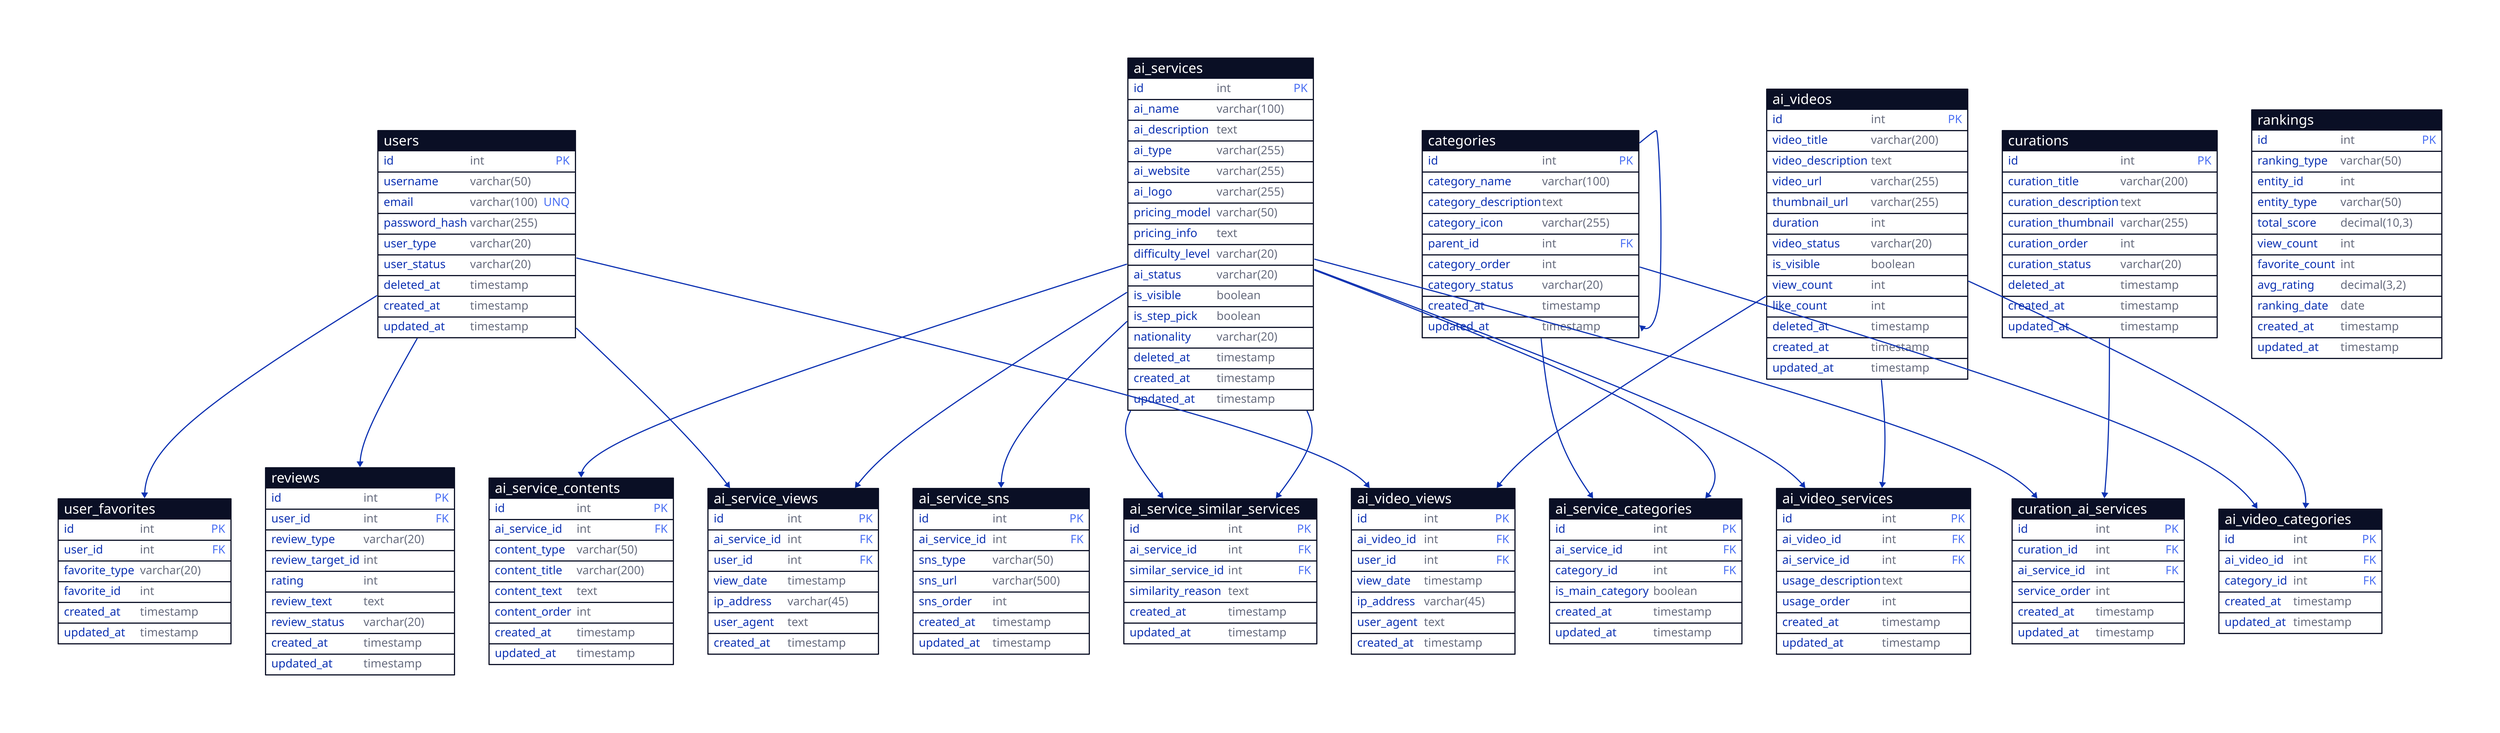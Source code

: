 # StepAI API Database Schema - AI 서비스 소개 및 이용방법 추천 서비스

# Users 테이블 (회원)
users: {
  shape: sql_table
  id: int {constraint: primary_key}
  username: varchar(50) 
  email: varchar(100) {constraint: unique}
  password_hash: varchar(255)
  user_type: varchar(20) # member, admin
  user_status: varchar(20) # active, inactive, pending, deleted
  deleted_at: timestamp
  created_at: timestamp
  updated_at: timestamp
}

# AI Services 테이블 (AI 서비스)
ai_services: {
  shape: sql_table
  id: int {constraint: primary_key}
  ai_name: varchar(100)
  ai_description: text
  ai_type: varchar(255) # LLM, RAG, GPTs, Image_Generation, Video_Generation, etc.
  ai_website: varchar(255)
  ai_logo: varchar(255)
  pricing_model: varchar(50) # free, freemium, paid, subscription
  pricing_info: text
  difficulty_level: varchar(20) # beginner, intermediate, advanced
  ai_status: varchar(20) # active, inactive, pending, deleted
  is_visible: boolean # 사이트 노출여부
  is_step_pick: boolean # Step Pick 여부
  nationality: varchar(20)
  deleted_at: timestamp
  created_at: timestamp
  updated_at: timestamp
}

# AI Videos 테이블 (AI 영상)
ai_videos: {
  shape: sql_table
  id: int {constraint: primary_key}
  video_title: varchar(200)
  video_description: text
  video_url: varchar(255)
  thumbnail_url: varchar(255)
  duration: int # 초 단위
  video_status: varchar(20) # active, inactive, pending, deleted
  is_visible: boolean # 사이트 노출여부
  view_count: int
  like_count: int
  deleted_at: timestamp
  created_at: timestamp
  updated_at: timestamp
}

# Categories 테이블 (카테고리 - 메인/서브 구조)
categories: {
  shape: sql_table
  id: int {constraint: primary_key}
  category_name: varchar(100)
  category_description: text
  category_icon: varchar(255)
  parent_id: int {constraint: foreign_key} # 부모 카테고리 ID (NULL이면 메인 카테고리)
  category_order: int
  category_status: varchar(20) # active, inactive
  created_at: timestamp
  updated_at: timestamp
}

# Curations 테이블 (큐레이션)
curations: {
  shape: sql_table
  id: int {constraint: primary_key}
  curation_title: varchar(200)
  curation_description: text
  curation_thumbnail: varchar(255)
  curation_order: int
  curation_status: varchar(20) # active, inactive, pending, deleted
  deleted_at: timestamp
  created_at: timestamp
  updated_at: timestamp
}

# AI Service Categories 테이블 (AI 서비스-카테고리 관계)
ai_service_categories: {
  shape: sql_table
  id: int {constraint: primary_key}
  ai_service_id: int {constraint: foreign_key}
  category_id: int {constraint: foreign_key}
  is_main_category: boolean # 메인(대표) 카테고리 여부
  created_at: timestamp
  updated_at: timestamp
}

# AI Video Categories 테이블 (AI 영상-카테고리 관계)
ai_video_categories: {
  shape: sql_table
  id: int {constraint: primary_key}
  ai_video_id: int {constraint: foreign_key}
  category_id: int {constraint: foreign_key}
  created_at: timestamp
  updated_at: timestamp
}

# AI Video Services 테이블 (AI 영상에서 사용된 AI 서비스)
ai_video_services: {
  shape: sql_table
  id: int {constraint: primary_key}
  ai_video_id: int {constraint: foreign_key}
  ai_service_id: int {constraint: foreign_key}
  usage_description: text
  usage_order: int # 사용 순서
  created_at: timestamp
  updated_at: timestamp
}

# Curation AI Services 테이블 (큐레이션에 포함된 AI 서비스)
curation_ai_services: {
  shape: sql_table
  id: int {constraint: primary_key}
  curation_id: int {constraint: foreign_key}
  ai_service_id: int {constraint: foreign_key}
  service_order: int # 큐레이션 내 순서
  created_at: timestamp
  updated_at: timestamp
}

# User Favorites 테이블 (사용자 즐겨찾기)
user_favorites: {
  shape: sql_table
  id: int {constraint: primary_key}
  user_id: int {constraint: foreign_key}
  favorite_type: varchar(20) # ai_service, ai_video, curation
  favorite_id: int # AI 서비스, AI 영상, 큐레이션 ID
  created_at: timestamp
  updated_at: timestamp
}

# AI Service Views 테이블 (AI 서비스 조회 기록)
ai_service_views: {
  shape: sql_table
  id: int {constraint: primary_key}
  ai_service_id: int {constraint: foreign_key}
  user_id: int {constraint: foreign_key}
  view_date: timestamp
  ip_address: varchar(45)
  user_agent: text
  created_at: timestamp
}

# AI Video Views 테이블 (AI 영상 조회 기록)
ai_video_views: {
  shape: sql_table
  id: int {constraint: primary_key}
  ai_video_id: int {constraint: foreign_key}
  user_id: int {constraint: foreign_key}
  view_date: timestamp
  ip_address: varchar(45)
  user_agent: text
  created_at: timestamp
}

# Reviews 테이블 (리뷰)
reviews: {
  shape: sql_table
  id: int {constraint: primary_key}
  user_id: int {constraint: foreign_key}
  review_type: varchar(20) # ai_service, ai_video
  review_target_id: int # AI 서비스 또는 AI 영상 ID
  rating: int # 1-5
  review_text: text
  review_status: varchar(20) # active, hidden, deleted
  created_at: timestamp
  updated_at: timestamp
}

# AI Service Contents 테이블 (AI 서비스 콘텐츠)
ai_service_contents: {
  shape: sql_table
  id: int {constraint: primary_key}
  ai_service_id: int {constraint: foreign_key}
  content_type: varchar(50) # target_users, main_features, use_cases
  content_title: varchar(200)
  content_text: text
  content_order: int
  created_at: timestamp
  updated_at: timestamp
}

# AI Service SNS 테이블 (AI 서비스 SNS)
ai_service_sns: {
  shape: sql_table
  id: int {constraint: primary_key}
  ai_service_id: int {constraint: foreign_key}
  sns_type: varchar(50) # twitter, facebook, instagram, youtube, linkedin, etc.
  sns_url: varchar(500)
  sns_order: int
  created_at: timestamp
  updated_at: timestamp
}

# AI Service Similar Services 테이블 (유사 서비스)
ai_service_similar_services: {
  shape: sql_table
  id: int {constraint: primary_key}
  ai_service_id: int {constraint: foreign_key}
  similar_service_id: int {constraint: foreign_key}
  similarity_reason: text
  created_at: timestamp
  updated_at: timestamp
}

# Rankings 테이블 (랭킹 결과 저장)
rankings: {
  shape: sql_table
  id: int {constraint: primary_key}
  ranking_type: varchar(50) # ai_service, ai_video, category, curation
  entity_id: int
  entity_type: varchar(50) # ai_service_id, ai_video_id, category_id, curation_id
  total_score: decimal(10,3)
  view_count: int
  favorite_count: int
  avg_rating: decimal(3,2)
  ranking_date: date
  created_at: timestamp
  updated_at: timestamp
}

# 관계 정의
categories -> categories # 자기 참조 (parent_id)
ai_services -> ai_service_categories
categories -> ai_service_categories
ai_services -> ai_service_contents
ai_services -> ai_service_sns
ai_services -> ai_service_similar_services
ai_services -> ai_service_similar_services # similar_service_id
ai_videos -> ai_video_categories
categories -> ai_video_categories
ai_videos -> ai_video_services
ai_services -> ai_video_services
curations -> curation_ai_services
ai_services -> curation_ai_services
users -> user_favorites
ai_services -> ai_service_views
users -> ai_service_views
ai_videos -> ai_video_views
users -> ai_video_views
users -> reviews